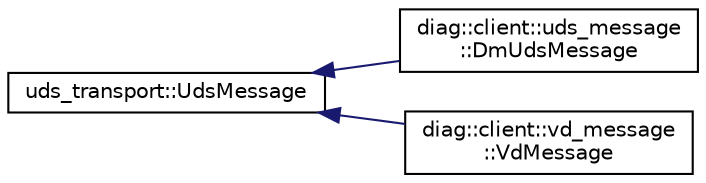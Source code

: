 digraph "Graphical Class Hierarchy"
{
 // LATEX_PDF_SIZE
  edge [fontname="Helvetica",fontsize="10",labelfontname="Helvetica",labelfontsize="10"];
  node [fontname="Helvetica",fontsize="10",shape=record];
  rankdir="LR";
  Node0 [label="uds_transport::UdsMessage",height=0.2,width=0.4,color="black", fillcolor="white", style="filled",URL="$classuds__transport_1_1UdsMessage.html",tooltip=" "];
  Node0 -> Node1 [dir="back",color="midnightblue",fontsize="10",style="solid",fontname="Helvetica"];
  Node1 [label="diag::client::uds_message\l::DmUdsMessage",height=0.2,width=0.4,color="black", fillcolor="white", style="filled",URL="$classdiag_1_1client_1_1uds__message_1_1DmUdsMessage.html",tooltip=" "];
  Node0 -> Node2 [dir="back",color="midnightblue",fontsize="10",style="solid",fontname="Helvetica"];
  Node2 [label="diag::client::vd_message\l::VdMessage",height=0.2,width=0.4,color="black", fillcolor="white", style="filled",URL="$classdiag_1_1client_1_1vd__message_1_1VdMessage.html",tooltip=" "];
}
